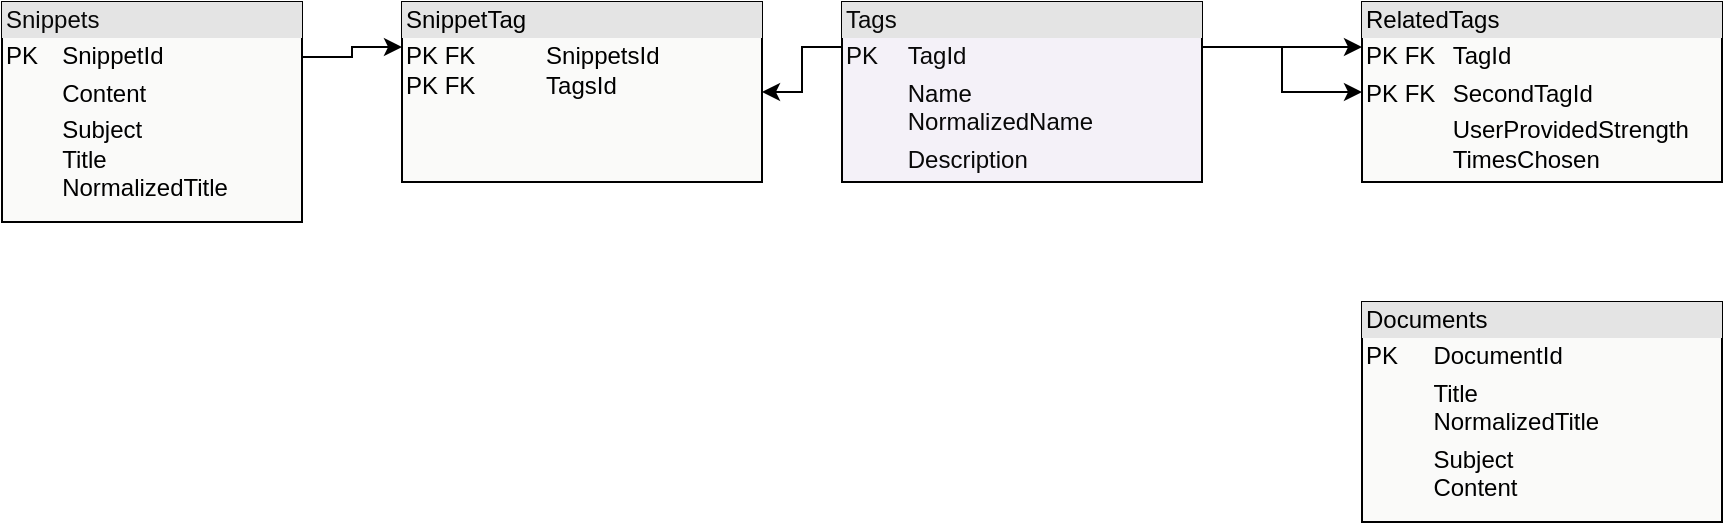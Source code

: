<mxfile version="20.7.4" type="github">
  <diagram id="C5RBs43oDa-KdzZeNtuy" name="Page-1">
    <mxGraphModel dx="1434" dy="764" grid="1" gridSize="10" guides="1" tooltips="1" connect="1" arrows="1" fold="1" page="1" pageScale="1" pageWidth="827" pageHeight="1169" math="0" shadow="0">
      <root>
        <mxCell id="WIyWlLk6GJQsqaUBKTNV-0" />
        <mxCell id="WIyWlLk6GJQsqaUBKTNV-1" parent="WIyWlLk6GJQsqaUBKTNV-0" />
        <mxCell id="k4BjcxtB6IeMEJ6wrUtS-4" style="edgeStyle=orthogonalEdgeStyle;rounded=0;orthogonalLoop=1;jettySize=auto;html=1;exitX=1;exitY=0.25;exitDx=0;exitDy=0;entryX=0;entryY=0.25;entryDx=0;entryDy=0;fontColor=#000000;" edge="1" parent="WIyWlLk6GJQsqaUBKTNV-1" source="k4BjcxtB6IeMEJ6wrUtS-0" target="k4BjcxtB6IeMEJ6wrUtS-2">
          <mxGeometry relative="1" as="geometry" />
        </mxCell>
        <mxCell id="k4BjcxtB6IeMEJ6wrUtS-0" value="&lt;div style=&quot;box-sizing:border-box;width:100%;background:#e4e4e4;padding:2px;&quot;&gt;&lt;font color=&quot;#080808&quot;&gt;Snippets&lt;/font&gt;&lt;/div&gt;&lt;table style=&quot;width:100%;font-size:1em;&quot; cellpadding=&quot;2&quot; cellspacing=&quot;0&quot;&gt;&lt;tbody&gt;&lt;tr&gt;&lt;td&gt;&lt;font color=&quot;#000000&quot;&gt;PK&lt;/font&gt;&lt;/td&gt;&lt;td&gt;&lt;font color=&quot;#000000&quot;&gt;SnippetId&lt;/font&gt;&lt;/td&gt;&lt;/tr&gt;&lt;tr&gt;&lt;td&gt;&lt;font color=&quot;#000000&quot;&gt;&lt;span style=&quot;white-space: pre;&quot;&gt;	&lt;/span&gt;&lt;br&gt;&lt;/font&gt;&lt;/td&gt;&lt;td&gt;&lt;font color=&quot;#000000&quot;&gt;Content&lt;/font&gt;&lt;/td&gt;&lt;/tr&gt;&lt;tr&gt;&lt;td&gt;&lt;/td&gt;&lt;td&gt;&lt;font color=&quot;#000000&quot;&gt;Subject&lt;br&gt;Title&lt;br&gt;NormalizedTitle&lt;/font&gt;&lt;/td&gt;&lt;/tr&gt;&lt;/tbody&gt;&lt;/table&gt;" style="verticalAlign=top;align=left;overflow=fill;html=1;fillColor=#fafaf9;" vertex="1" parent="WIyWlLk6GJQsqaUBKTNV-1">
          <mxGeometry x="70" y="80" width="150" height="110" as="geometry" />
        </mxCell>
        <mxCell id="k4BjcxtB6IeMEJ6wrUtS-5" style="edgeStyle=orthogonalEdgeStyle;rounded=0;orthogonalLoop=1;jettySize=auto;html=1;exitX=0;exitY=0.25;exitDx=0;exitDy=0;entryX=1;entryY=0.5;entryDx=0;entryDy=0;fontColor=#000000;" edge="1" parent="WIyWlLk6GJQsqaUBKTNV-1" source="k4BjcxtB6IeMEJ6wrUtS-1" target="k4BjcxtB6IeMEJ6wrUtS-2">
          <mxGeometry relative="1" as="geometry" />
        </mxCell>
        <mxCell id="k4BjcxtB6IeMEJ6wrUtS-7" style="edgeStyle=orthogonalEdgeStyle;rounded=0;orthogonalLoop=1;jettySize=auto;html=1;exitX=1;exitY=0.25;exitDx=0;exitDy=0;entryX=0;entryY=0.25;entryDx=0;entryDy=0;fontColor=#000000;" edge="1" parent="WIyWlLk6GJQsqaUBKTNV-1" source="k4BjcxtB6IeMEJ6wrUtS-1" target="k4BjcxtB6IeMEJ6wrUtS-6">
          <mxGeometry relative="1" as="geometry" />
        </mxCell>
        <mxCell id="k4BjcxtB6IeMEJ6wrUtS-8" style="edgeStyle=orthogonalEdgeStyle;rounded=0;orthogonalLoop=1;jettySize=auto;html=1;exitX=1;exitY=0.25;exitDx=0;exitDy=0;entryX=0;entryY=0.5;entryDx=0;entryDy=0;fontColor=#000000;" edge="1" parent="WIyWlLk6GJQsqaUBKTNV-1" source="k4BjcxtB6IeMEJ6wrUtS-1" target="k4BjcxtB6IeMEJ6wrUtS-6">
          <mxGeometry relative="1" as="geometry" />
        </mxCell>
        <mxCell id="k4BjcxtB6IeMEJ6wrUtS-1" value="&lt;div style=&quot;box-sizing:border-box;width:100%;background:#e4e4e4;padding:2px;&quot;&gt;Tags&lt;/div&gt;&lt;table style=&quot;width:100%;font-size:1em;&quot; cellpadding=&quot;2&quot; cellspacing=&quot;0&quot;&gt;&lt;tbody&gt;&lt;tr&gt;&lt;td&gt;PK&lt;/td&gt;&lt;td&gt;TagId&lt;/td&gt;&lt;/tr&gt;&lt;tr&gt;&lt;td&gt;&lt;br&gt;&lt;/td&gt;&lt;td&gt;Name&lt;br&gt;NormalizedName&lt;/td&gt;&lt;/tr&gt;&lt;tr&gt;&lt;td&gt;&lt;/td&gt;&lt;td&gt;Description&lt;/td&gt;&lt;/tr&gt;&lt;/tbody&gt;&lt;/table&gt;" style="verticalAlign=top;align=left;overflow=fill;html=1;fontColor=#080808;fillColor=#f4f1f8;" vertex="1" parent="WIyWlLk6GJQsqaUBKTNV-1">
          <mxGeometry x="490" y="80" width="180" height="90" as="geometry" />
        </mxCell>
        <mxCell id="k4BjcxtB6IeMEJ6wrUtS-2" value="&lt;div style=&quot;box-sizing:border-box;width:100%;background:#e4e4e4;padding:2px;&quot;&gt;SnippetTag&lt;/div&gt;&lt;table style=&quot;width:100%;font-size:1em;&quot; cellpadding=&quot;2&quot; cellspacing=&quot;0&quot;&gt;&lt;tbody&gt;&lt;tr&gt;&lt;td&gt;PK FK&lt;br&gt;PK FK&lt;/td&gt;&lt;td&gt;SnippetsId&lt;br&gt;TagsId&lt;/td&gt;&lt;/tr&gt;&lt;tr&gt;&lt;td&gt;&lt;br&gt;&lt;/td&gt;&lt;td&gt;&lt;br&gt;&lt;/td&gt;&lt;/tr&gt;&lt;/tbody&gt;&lt;/table&gt;" style="verticalAlign=top;align=left;overflow=fill;html=1;fontColor=#000000;fillColor=#fafaf9;" vertex="1" parent="WIyWlLk6GJQsqaUBKTNV-1">
          <mxGeometry x="270" y="80" width="180" height="90" as="geometry" />
        </mxCell>
        <mxCell id="k4BjcxtB6IeMEJ6wrUtS-6" value="&lt;div style=&quot;box-sizing:border-box;width:100%;background:#e4e4e4;padding:2px;&quot;&gt;RelatedTags&lt;/div&gt;&lt;table style=&quot;width:100%;font-size:1em;&quot; cellpadding=&quot;2&quot; cellspacing=&quot;0&quot;&gt;&lt;tbody&gt;&lt;tr&gt;&lt;td&gt;PK FK&lt;/td&gt;&lt;td&gt;TagId&lt;/td&gt;&lt;/tr&gt;&lt;tr&gt;&lt;td&gt;PK FK&lt;/td&gt;&lt;td&gt;SecondTagId&lt;/td&gt;&lt;/tr&gt;&lt;tr&gt;&lt;td&gt;&lt;/td&gt;&lt;td&gt;UserProvidedStrength&lt;br&gt;TimesChosen&lt;/td&gt;&lt;/tr&gt;&lt;/tbody&gt;&lt;/table&gt;" style="verticalAlign=top;align=left;overflow=fill;html=1;fontColor=#000000;fillColor=#fafaf9;" vertex="1" parent="WIyWlLk6GJQsqaUBKTNV-1">
          <mxGeometry x="750" y="80" width="180" height="90" as="geometry" />
        </mxCell>
        <mxCell id="k4BjcxtB6IeMEJ6wrUtS-9" value="&lt;div style=&quot;box-sizing:border-box;width:100%;background:#e4e4e4;padding:2px;&quot;&gt;Documents&lt;/div&gt;&lt;table style=&quot;width:100%;font-size:1em;&quot; cellpadding=&quot;2&quot; cellspacing=&quot;0&quot;&gt;&lt;tbody&gt;&lt;tr&gt;&lt;td&gt;PK&lt;/td&gt;&lt;td&gt;DocumentId&lt;/td&gt;&lt;/tr&gt;&lt;tr&gt;&lt;td&gt;&lt;br&gt;&lt;/td&gt;&lt;td&gt;Title&lt;br&gt;NormalizedTitle&lt;/td&gt;&lt;/tr&gt;&lt;tr&gt;&lt;td&gt;&lt;/td&gt;&lt;td&gt;Subject&lt;br&gt;Content&lt;/td&gt;&lt;/tr&gt;&lt;/tbody&gt;&lt;/table&gt;" style="verticalAlign=top;align=left;overflow=fill;html=1;fontColor=#000000;fillColor=#fafaf9;" vertex="1" parent="WIyWlLk6GJQsqaUBKTNV-1">
          <mxGeometry x="750" y="230" width="180" height="110" as="geometry" />
        </mxCell>
      </root>
    </mxGraphModel>
  </diagram>
</mxfile>

